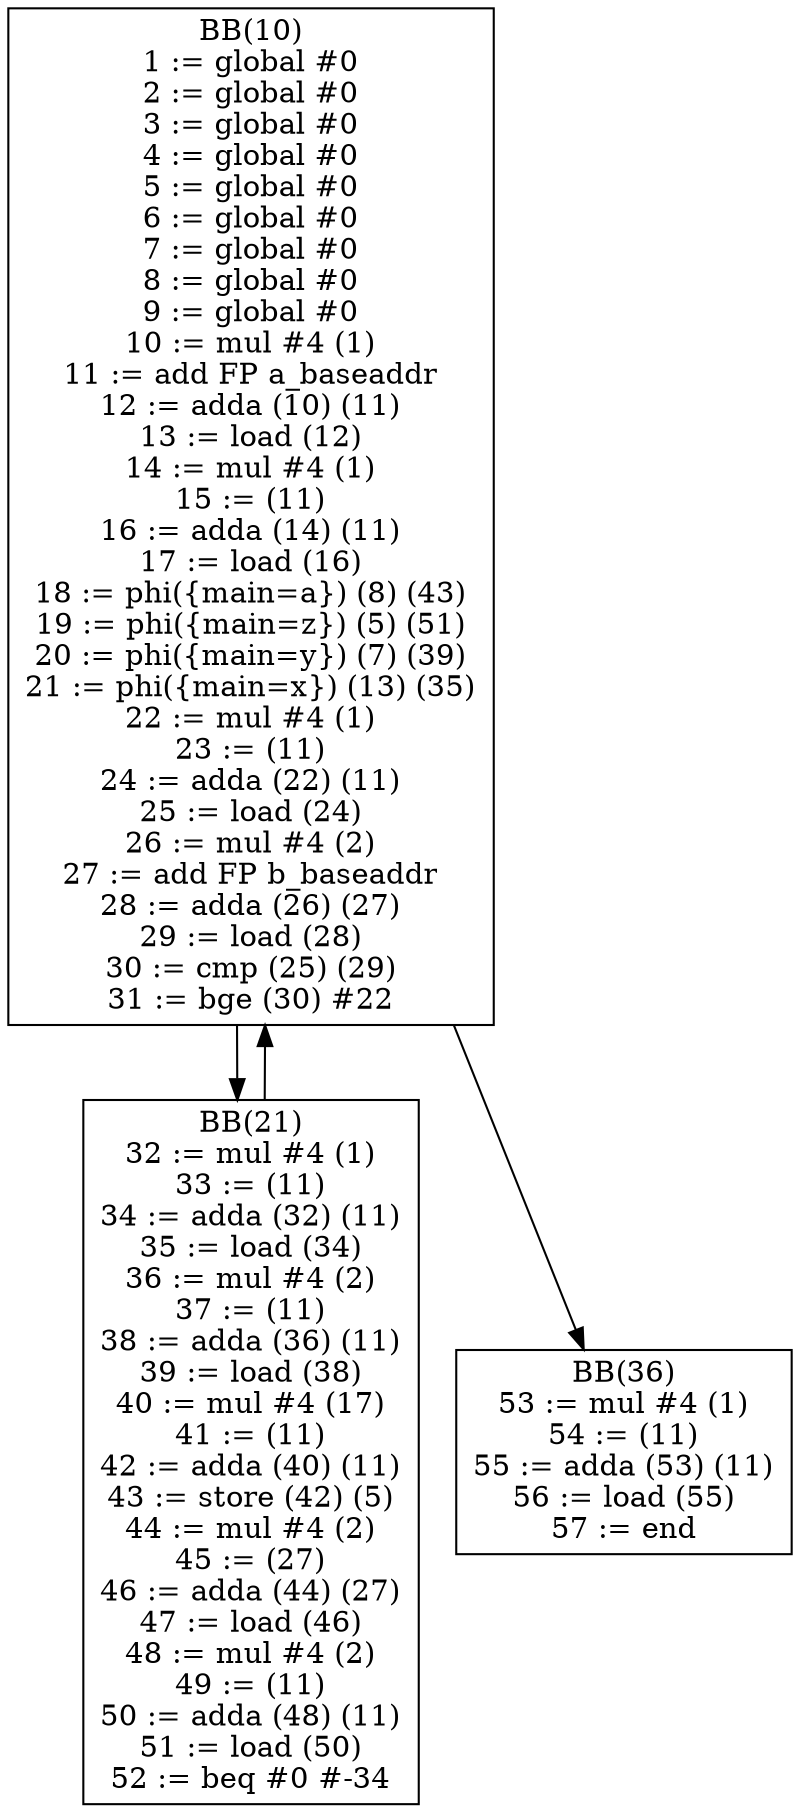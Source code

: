 digraph cfg {
BB10[shape = box, label = "BB(10)\n" + "1 := global #0\n" + "2 := global #0\n" + "3 := global #0\n" + "4 := global #0\n" + "5 := global #0\n" + "6 := global #0\n" + "7 := global #0\n" + "8 := global #0\n" + "9 := global #0\n" + "10 := mul #4 (1)\n" + "11 := add FP a_baseaddr\n" + "12 := adda (10) (11)\n" + "13 := load (12)\n" + "14 := mul #4 (1)\n" + "15 := (11)\n" + "16 := adda (14) (11)\n" + "17 := load (16)\n" + "18 := phi({main=a}) (8) (43)\n" + "19 := phi({main=z}) (5) (51)\n" + "20 := phi({main=y}) (7) (39)\n" + "21 := phi({main=x}) (13) (35)\n" + "22 := mul #4 (1)\n" + "23 := (11)\n" + "24 := adda (22) (11)\n" + "25 := load (24)\n" + "26 := mul #4 (2)\n" + "27 := add FP b_baseaddr\n" + "28 := adda (26) (27)\n" + "29 := load (28)\n" + "30 := cmp (25) (29)\n" + "31 := bge (30) #22\n"];
BB21[shape = box, label = "BB(21)\n" + "32 := mul #4 (1)\n" + "33 := (11)\n" + "34 := adda (32) (11)\n" + "35 := load (34)\n" + "36 := mul #4 (2)\n" + "37 := (11)\n" + "38 := adda (36) (11)\n" + "39 := load (38)\n" + "40 := mul #4 (17)\n" + "41 := (11)\n" + "42 := adda (40) (11)\n" + "43 := store (42) (5)\n" + "44 := mul #4 (2)\n" + "45 := (27)\n" + "46 := adda (44) (27)\n" + "47 := load (46)\n" + "48 := mul #4 (2)\n" + "49 := (11)\n" + "50 := adda (48) (11)\n" + "51 := load (50)\n" + "52 := beq #0 #-34\n"];
BB36[shape = box, label = "BB(36)\n" + "53 := mul #4 (1)\n" + "54 := (11)\n" + "55 := adda (53) (11)\n" + "56 := load (55)\n" + "57 := end\n"];
BB10 -> BB21;
BB10 -> BB36;
BB21 -> BB10;
}
